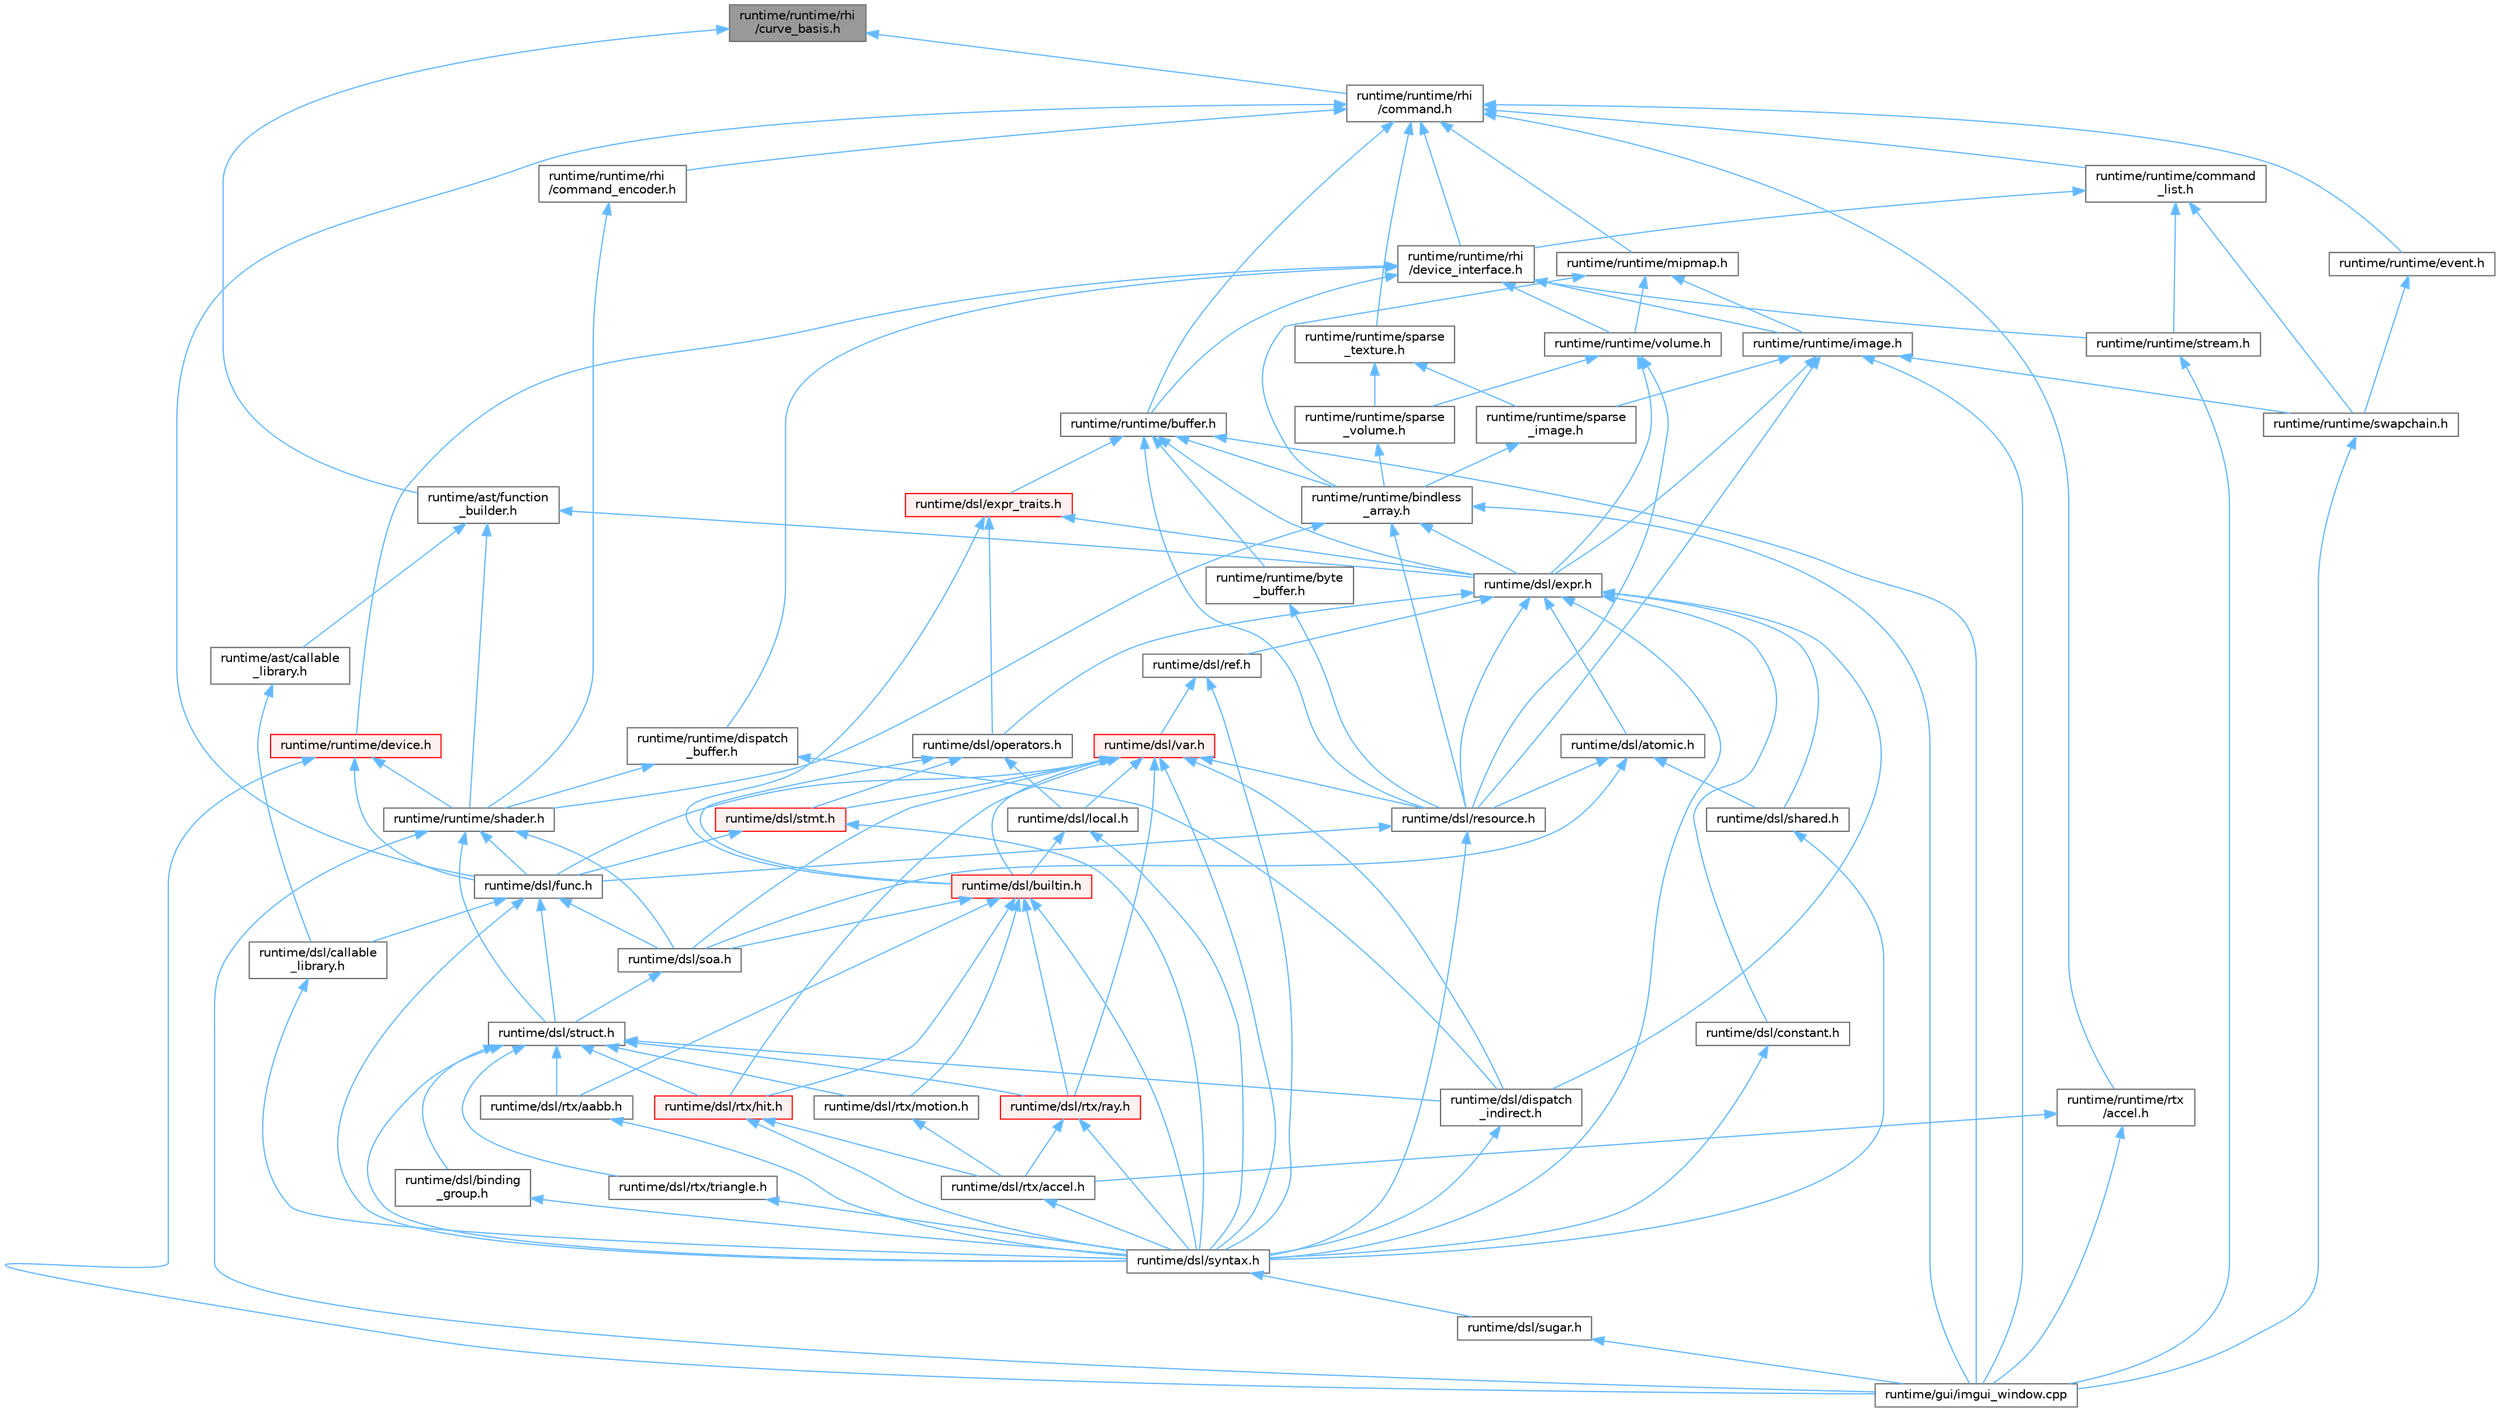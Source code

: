 digraph "runtime/runtime/rhi/curve_basis.h"
{
 // LATEX_PDF_SIZE
  bgcolor="transparent";
  edge [fontname=Helvetica,fontsize=10,labelfontname=Helvetica,labelfontsize=10];
  node [fontname=Helvetica,fontsize=10,shape=box,height=0.2,width=0.4];
  Node1 [id="Node000001",label="runtime/runtime/rhi\l/curve_basis.h",height=0.2,width=0.4,color="gray40", fillcolor="grey60", style="filled", fontcolor="black",tooltip=" "];
  Node1 -> Node2 [id="edge1_Node000001_Node000002",dir="back",color="steelblue1",style="solid",tooltip=" "];
  Node2 [id="Node000002",label="runtime/ast/function\l_builder.h",height=0.2,width=0.4,color="grey40", fillcolor="white", style="filled",URL="$function__builder_8h.html",tooltip=" "];
  Node2 -> Node3 [id="edge2_Node000002_Node000003",dir="back",color="steelblue1",style="solid",tooltip=" "];
  Node3 [id="Node000003",label="runtime/ast/callable\l_library.h",height=0.2,width=0.4,color="grey40", fillcolor="white", style="filled",URL="$ast_2callable__library_8h.html",tooltip=" "];
  Node3 -> Node4 [id="edge3_Node000003_Node000004",dir="back",color="steelblue1",style="solid",tooltip=" "];
  Node4 [id="Node000004",label="runtime/dsl/callable\l_library.h",height=0.2,width=0.4,color="grey40", fillcolor="white", style="filled",URL="$dsl_2callable__library_8h.html",tooltip=" "];
  Node4 -> Node5 [id="edge4_Node000004_Node000005",dir="back",color="steelblue1",style="solid",tooltip=" "];
  Node5 [id="Node000005",label="runtime/dsl/syntax.h",height=0.2,width=0.4,color="grey40", fillcolor="white", style="filled",URL="$syntax_8h.html",tooltip=" "];
  Node5 -> Node6 [id="edge5_Node000005_Node000006",dir="back",color="steelblue1",style="solid",tooltip=" "];
  Node6 [id="Node000006",label="runtime/dsl/sugar.h",height=0.2,width=0.4,color="grey40", fillcolor="white", style="filled",URL="$sugar_8h.html",tooltip=" "];
  Node6 -> Node7 [id="edge6_Node000006_Node000007",dir="back",color="steelblue1",style="solid",tooltip=" "];
  Node7 [id="Node000007",label="runtime/gui/imgui_window.cpp",height=0.2,width=0.4,color="grey40", fillcolor="white", style="filled",URL="$imgui__window_8cpp.html",tooltip=" "];
  Node2 -> Node8 [id="edge7_Node000002_Node000008",dir="back",color="steelblue1",style="solid",tooltip=" "];
  Node8 [id="Node000008",label="runtime/dsl/expr.h",height=0.2,width=0.4,color="grey40", fillcolor="white", style="filled",URL="$expr_8h.html",tooltip=" "];
  Node8 -> Node9 [id="edge8_Node000008_Node000009",dir="back",color="steelblue1",style="solid",tooltip=" "];
  Node9 [id="Node000009",label="runtime/dsl/atomic.h",height=0.2,width=0.4,color="grey40", fillcolor="white", style="filled",URL="$dsl_2atomic_8h.html",tooltip=" "];
  Node9 -> Node10 [id="edge9_Node000009_Node000010",dir="back",color="steelblue1",style="solid",tooltip=" "];
  Node10 [id="Node000010",label="runtime/dsl/resource.h",height=0.2,width=0.4,color="grey40", fillcolor="white", style="filled",URL="$dsl_2resource_8h.html",tooltip=" "];
  Node10 -> Node11 [id="edge10_Node000010_Node000011",dir="back",color="steelblue1",style="solid",tooltip=" "];
  Node11 [id="Node000011",label="runtime/dsl/func.h",height=0.2,width=0.4,color="grey40", fillcolor="white", style="filled",URL="$func_8h.html",tooltip=" "];
  Node11 -> Node4 [id="edge11_Node000011_Node000004",dir="back",color="steelblue1",style="solid",tooltip=" "];
  Node11 -> Node12 [id="edge12_Node000011_Node000012",dir="back",color="steelblue1",style="solid",tooltip=" "];
  Node12 [id="Node000012",label="runtime/dsl/soa.h",height=0.2,width=0.4,color="grey40", fillcolor="white", style="filled",URL="$soa_8h.html",tooltip=" "];
  Node12 -> Node13 [id="edge13_Node000012_Node000013",dir="back",color="steelblue1",style="solid",tooltip=" "];
  Node13 [id="Node000013",label="runtime/dsl/struct.h",height=0.2,width=0.4,color="grey40", fillcolor="white", style="filled",URL="$struct_8h.html",tooltip=" "];
  Node13 -> Node14 [id="edge14_Node000013_Node000014",dir="back",color="steelblue1",style="solid",tooltip=" "];
  Node14 [id="Node000014",label="runtime/dsl/binding\l_group.h",height=0.2,width=0.4,color="grey40", fillcolor="white", style="filled",URL="$binding__group_8h.html",tooltip=" "];
  Node14 -> Node5 [id="edge15_Node000014_Node000005",dir="back",color="steelblue1",style="solid",tooltip=" "];
  Node13 -> Node15 [id="edge16_Node000013_Node000015",dir="back",color="steelblue1",style="solid",tooltip=" "];
  Node15 [id="Node000015",label="runtime/dsl/dispatch\l_indirect.h",height=0.2,width=0.4,color="grey40", fillcolor="white", style="filled",URL="$dispatch__indirect_8h.html",tooltip=" "];
  Node15 -> Node5 [id="edge17_Node000015_Node000005",dir="back",color="steelblue1",style="solid",tooltip=" "];
  Node13 -> Node16 [id="edge18_Node000013_Node000016",dir="back",color="steelblue1",style="solid",tooltip=" "];
  Node16 [id="Node000016",label="runtime/dsl/rtx/aabb.h",height=0.2,width=0.4,color="grey40", fillcolor="white", style="filled",URL="$dsl_2rtx_2aabb_8h.html",tooltip=" "];
  Node16 -> Node5 [id="edge19_Node000016_Node000005",dir="back",color="steelblue1",style="solid",tooltip=" "];
  Node13 -> Node17 [id="edge20_Node000013_Node000017",dir="back",color="steelblue1",style="solid",tooltip=" "];
  Node17 [id="Node000017",label="runtime/dsl/rtx/hit.h",height=0.2,width=0.4,color="red", fillcolor="#FFF0F0", style="filled",URL="$dsl_2rtx_2hit_8h.html",tooltip=" "];
  Node17 -> Node18 [id="edge21_Node000017_Node000018",dir="back",color="steelblue1",style="solid",tooltip=" "];
  Node18 [id="Node000018",label="runtime/dsl/rtx/accel.h",height=0.2,width=0.4,color="grey40", fillcolor="white", style="filled",URL="$dsl_2rtx_2accel_8h.html",tooltip=" "];
  Node18 -> Node5 [id="edge22_Node000018_Node000005",dir="back",color="steelblue1",style="solid",tooltip=" "];
  Node17 -> Node5 [id="edge23_Node000017_Node000005",dir="back",color="steelblue1",style="solid",tooltip=" "];
  Node13 -> Node20 [id="edge24_Node000013_Node000020",dir="back",color="steelblue1",style="solid",tooltip=" "];
  Node20 [id="Node000020",label="runtime/dsl/rtx/motion.h",height=0.2,width=0.4,color="grey40", fillcolor="white", style="filled",URL="$motion_8h.html",tooltip=" "];
  Node20 -> Node18 [id="edge25_Node000020_Node000018",dir="back",color="steelblue1",style="solid",tooltip=" "];
  Node13 -> Node21 [id="edge26_Node000013_Node000021",dir="back",color="steelblue1",style="solid",tooltip=" "];
  Node21 [id="Node000021",label="runtime/dsl/rtx/ray.h",height=0.2,width=0.4,color="red", fillcolor="#FFF0F0", style="filled",URL="$dsl_2rtx_2ray_8h.html",tooltip=" "];
  Node21 -> Node18 [id="edge27_Node000021_Node000018",dir="back",color="steelblue1",style="solid",tooltip=" "];
  Node21 -> Node5 [id="edge28_Node000021_Node000005",dir="back",color="steelblue1",style="solid",tooltip=" "];
  Node13 -> Node22 [id="edge29_Node000013_Node000022",dir="back",color="steelblue1",style="solid",tooltip=" "];
  Node22 [id="Node000022",label="runtime/dsl/rtx/triangle.h",height=0.2,width=0.4,color="grey40", fillcolor="white", style="filled",URL="$dsl_2rtx_2triangle_8h.html",tooltip=" "];
  Node22 -> Node5 [id="edge30_Node000022_Node000005",dir="back",color="steelblue1",style="solid",tooltip=" "];
  Node13 -> Node5 [id="edge31_Node000013_Node000005",dir="back",color="steelblue1",style="solid",tooltip=" "];
  Node11 -> Node13 [id="edge32_Node000011_Node000013",dir="back",color="steelblue1",style="solid",tooltip=" "];
  Node11 -> Node5 [id="edge33_Node000011_Node000005",dir="back",color="steelblue1",style="solid",tooltip=" "];
  Node10 -> Node5 [id="edge34_Node000010_Node000005",dir="back",color="steelblue1",style="solid",tooltip=" "];
  Node9 -> Node23 [id="edge35_Node000009_Node000023",dir="back",color="steelblue1",style="solid",tooltip=" "];
  Node23 [id="Node000023",label="runtime/dsl/shared.h",height=0.2,width=0.4,color="grey40", fillcolor="white", style="filled",URL="$shared_8h.html",tooltip=" "];
  Node23 -> Node5 [id="edge36_Node000023_Node000005",dir="back",color="steelblue1",style="solid",tooltip=" "];
  Node9 -> Node12 [id="edge37_Node000009_Node000012",dir="back",color="steelblue1",style="solid",tooltip=" "];
  Node8 -> Node24 [id="edge38_Node000008_Node000024",dir="back",color="steelblue1",style="solid",tooltip=" "];
  Node24 [id="Node000024",label="runtime/dsl/constant.h",height=0.2,width=0.4,color="grey40", fillcolor="white", style="filled",URL="$constant_8h.html",tooltip=" "];
  Node24 -> Node5 [id="edge39_Node000024_Node000005",dir="back",color="steelblue1",style="solid",tooltip=" "];
  Node8 -> Node15 [id="edge40_Node000008_Node000015",dir="back",color="steelblue1",style="solid",tooltip=" "];
  Node8 -> Node25 [id="edge41_Node000008_Node000025",dir="back",color="steelblue1",style="solid",tooltip=" "];
  Node25 [id="Node000025",label="runtime/dsl/operators.h",height=0.2,width=0.4,color="grey40", fillcolor="white", style="filled",URL="$operators_8h.html",tooltip=" "];
  Node25 -> Node26 [id="edge42_Node000025_Node000026",dir="back",color="steelblue1",style="solid",tooltip=" "];
  Node26 [id="Node000026",label="runtime/dsl/builtin.h",height=0.2,width=0.4,color="red", fillcolor="#FFF0F0", style="filled",URL="$builtin_8h.html",tooltip=" "];
  Node26 -> Node16 [id="edge43_Node000026_Node000016",dir="back",color="steelblue1",style="solid",tooltip=" "];
  Node26 -> Node17 [id="edge44_Node000026_Node000017",dir="back",color="steelblue1",style="solid",tooltip=" "];
  Node26 -> Node20 [id="edge45_Node000026_Node000020",dir="back",color="steelblue1",style="solid",tooltip=" "];
  Node26 -> Node21 [id="edge46_Node000026_Node000021",dir="back",color="steelblue1",style="solid",tooltip=" "];
  Node26 -> Node12 [id="edge47_Node000026_Node000012",dir="back",color="steelblue1",style="solid",tooltip=" "];
  Node26 -> Node5 [id="edge48_Node000026_Node000005",dir="back",color="steelblue1",style="solid",tooltip=" "];
  Node25 -> Node28 [id="edge49_Node000025_Node000028",dir="back",color="steelblue1",style="solid",tooltip=" "];
  Node28 [id="Node000028",label="runtime/dsl/local.h",height=0.2,width=0.4,color="grey40", fillcolor="white", style="filled",URL="$local_8h.html",tooltip=" "];
  Node28 -> Node26 [id="edge50_Node000028_Node000026",dir="back",color="steelblue1",style="solid",tooltip=" "];
  Node28 -> Node5 [id="edge51_Node000028_Node000005",dir="back",color="steelblue1",style="solid",tooltip=" "];
  Node25 -> Node29 [id="edge52_Node000025_Node000029",dir="back",color="steelblue1",style="solid",tooltip=" "];
  Node29 [id="Node000029",label="runtime/dsl/stmt.h",height=0.2,width=0.4,color="red", fillcolor="#FFF0F0", style="filled",URL="$stmt_8h.html",tooltip=" "];
  Node29 -> Node11 [id="edge53_Node000029_Node000011",dir="back",color="steelblue1",style="solid",tooltip=" "];
  Node29 -> Node5 [id="edge54_Node000029_Node000005",dir="back",color="steelblue1",style="solid",tooltip=" "];
  Node8 -> Node30 [id="edge55_Node000008_Node000030",dir="back",color="steelblue1",style="solid",tooltip=" "];
  Node30 [id="Node000030",label="runtime/dsl/ref.h",height=0.2,width=0.4,color="grey40", fillcolor="white", style="filled",URL="$ref_8h.html",tooltip=" "];
  Node30 -> Node5 [id="edge56_Node000030_Node000005",dir="back",color="steelblue1",style="solid",tooltip=" "];
  Node30 -> Node31 [id="edge57_Node000030_Node000031",dir="back",color="steelblue1",style="solid",tooltip=" "];
  Node31 [id="Node000031",label="runtime/dsl/var.h",height=0.2,width=0.4,color="red", fillcolor="#FFF0F0", style="filled",URL="$var_8h.html",tooltip=" "];
  Node31 -> Node26 [id="edge58_Node000031_Node000026",dir="back",color="steelblue1",style="solid",tooltip=" "];
  Node31 -> Node15 [id="edge59_Node000031_Node000015",dir="back",color="steelblue1",style="solid",tooltip=" "];
  Node31 -> Node11 [id="edge60_Node000031_Node000011",dir="back",color="steelblue1",style="solid",tooltip=" "];
  Node31 -> Node28 [id="edge61_Node000031_Node000028",dir="back",color="steelblue1",style="solid",tooltip=" "];
  Node31 -> Node10 [id="edge62_Node000031_Node000010",dir="back",color="steelblue1",style="solid",tooltip=" "];
  Node31 -> Node17 [id="edge63_Node000031_Node000017",dir="back",color="steelblue1",style="solid",tooltip=" "];
  Node31 -> Node21 [id="edge64_Node000031_Node000021",dir="back",color="steelblue1",style="solid",tooltip=" "];
  Node31 -> Node12 [id="edge65_Node000031_Node000012",dir="back",color="steelblue1",style="solid",tooltip=" "];
  Node31 -> Node29 [id="edge66_Node000031_Node000029",dir="back",color="steelblue1",style="solid",tooltip=" "];
  Node31 -> Node5 [id="edge67_Node000031_Node000005",dir="back",color="steelblue1",style="solid",tooltip=" "];
  Node8 -> Node10 [id="edge68_Node000008_Node000010",dir="back",color="steelblue1",style="solid",tooltip=" "];
  Node8 -> Node23 [id="edge69_Node000008_Node000023",dir="back",color="steelblue1",style="solid",tooltip=" "];
  Node8 -> Node5 [id="edge70_Node000008_Node000005",dir="back",color="steelblue1",style="solid",tooltip=" "];
  Node2 -> Node33 [id="edge71_Node000002_Node000033",dir="back",color="steelblue1",style="solid",tooltip=" "];
  Node33 [id="Node000033",label="runtime/runtime/shader.h",height=0.2,width=0.4,color="grey40", fillcolor="white", style="filled",URL="$shader_8h.html",tooltip=" "];
  Node33 -> Node11 [id="edge72_Node000033_Node000011",dir="back",color="steelblue1",style="solid",tooltip=" "];
  Node33 -> Node12 [id="edge73_Node000033_Node000012",dir="back",color="steelblue1",style="solid",tooltip=" "];
  Node33 -> Node13 [id="edge74_Node000033_Node000013",dir="back",color="steelblue1",style="solid",tooltip=" "];
  Node33 -> Node7 [id="edge75_Node000033_Node000007",dir="back",color="steelblue1",style="solid",tooltip=" "];
  Node1 -> Node34 [id="edge76_Node000001_Node000034",dir="back",color="steelblue1",style="solid",tooltip=" "];
  Node34 [id="Node000034",label="runtime/runtime/rhi\l/command.h",height=0.2,width=0.4,color="grey40", fillcolor="white", style="filled",URL="$command_8h.html",tooltip=" "];
  Node34 -> Node11 [id="edge77_Node000034_Node000011",dir="back",color="steelblue1",style="solid",tooltip=" "];
  Node34 -> Node35 [id="edge78_Node000034_Node000035",dir="back",color="steelblue1",style="solid",tooltip=" "];
  Node35 [id="Node000035",label="runtime/runtime/buffer.h",height=0.2,width=0.4,color="grey40", fillcolor="white", style="filled",URL="$buffer_8h.html",tooltip=" "];
  Node35 -> Node8 [id="edge79_Node000035_Node000008",dir="back",color="steelblue1",style="solid",tooltip=" "];
  Node35 -> Node36 [id="edge80_Node000035_Node000036",dir="back",color="steelblue1",style="solid",tooltip=" "];
  Node36 [id="Node000036",label="runtime/dsl/expr_traits.h",height=0.2,width=0.4,color="red", fillcolor="#FFF0F0", style="filled",URL="$expr__traits_8h.html",tooltip=" "];
  Node36 -> Node26 [id="edge81_Node000036_Node000026",dir="back",color="steelblue1",style="solid",tooltip=" "];
  Node36 -> Node8 [id="edge82_Node000036_Node000008",dir="back",color="steelblue1",style="solid",tooltip=" "];
  Node36 -> Node25 [id="edge83_Node000036_Node000025",dir="back",color="steelblue1",style="solid",tooltip=" "];
  Node35 -> Node10 [id="edge84_Node000035_Node000010",dir="back",color="steelblue1",style="solid",tooltip=" "];
  Node35 -> Node7 [id="edge85_Node000035_Node000007",dir="back",color="steelblue1",style="solid",tooltip=" "];
  Node35 -> Node37 [id="edge86_Node000035_Node000037",dir="back",color="steelblue1",style="solid",tooltip=" "];
  Node37 [id="Node000037",label="runtime/runtime/bindless\l_array.h",height=0.2,width=0.4,color="grey40", fillcolor="white", style="filled",URL="$bindless__array_8h.html",tooltip=" "];
  Node37 -> Node8 [id="edge87_Node000037_Node000008",dir="back",color="steelblue1",style="solid",tooltip=" "];
  Node37 -> Node10 [id="edge88_Node000037_Node000010",dir="back",color="steelblue1",style="solid",tooltip=" "];
  Node37 -> Node7 [id="edge89_Node000037_Node000007",dir="back",color="steelblue1",style="solid",tooltip=" "];
  Node37 -> Node33 [id="edge90_Node000037_Node000033",dir="back",color="steelblue1",style="solid",tooltip=" "];
  Node35 -> Node38 [id="edge91_Node000035_Node000038",dir="back",color="steelblue1",style="solid",tooltip=" "];
  Node38 [id="Node000038",label="runtime/runtime/byte\l_buffer.h",height=0.2,width=0.4,color="grey40", fillcolor="white", style="filled",URL="$byte__buffer_8h.html",tooltip=" "];
  Node38 -> Node10 [id="edge92_Node000038_Node000010",dir="back",color="steelblue1",style="solid",tooltip=" "];
  Node34 -> Node39 [id="edge93_Node000034_Node000039",dir="back",color="steelblue1",style="solid",tooltip=" "];
  Node39 [id="Node000039",label="runtime/runtime/command\l_list.h",height=0.2,width=0.4,color="grey40", fillcolor="white", style="filled",URL="$command__list_8h.html",tooltip=" "];
  Node39 -> Node40 [id="edge94_Node000039_Node000040",dir="back",color="steelblue1",style="solid",tooltip=" "];
  Node40 [id="Node000040",label="runtime/runtime/rhi\l/device_interface.h",height=0.2,width=0.4,color="grey40", fillcolor="white", style="filled",URL="$device__interface_8h.html",tooltip=" "];
  Node40 -> Node35 [id="edge95_Node000040_Node000035",dir="back",color="steelblue1",style="solid",tooltip=" "];
  Node40 -> Node41 [id="edge96_Node000040_Node000041",dir="back",color="steelblue1",style="solid",tooltip=" "];
  Node41 [id="Node000041",label="runtime/runtime/device.h",height=0.2,width=0.4,color="red", fillcolor="#FFF0F0", style="filled",URL="$device_8h.html",tooltip=" "];
  Node41 -> Node11 [id="edge97_Node000041_Node000011",dir="back",color="steelblue1",style="solid",tooltip=" "];
  Node41 -> Node7 [id="edge98_Node000041_Node000007",dir="back",color="steelblue1",style="solid",tooltip=" "];
  Node41 -> Node33 [id="edge99_Node000041_Node000033",dir="back",color="steelblue1",style="solid",tooltip=" "];
  Node40 -> Node43 [id="edge100_Node000040_Node000043",dir="back",color="steelblue1",style="solid",tooltip=" "];
  Node43 [id="Node000043",label="runtime/runtime/dispatch\l_buffer.h",height=0.2,width=0.4,color="grey40", fillcolor="white", style="filled",URL="$dispatch__buffer_8h.html",tooltip=" "];
  Node43 -> Node15 [id="edge101_Node000043_Node000015",dir="back",color="steelblue1",style="solid",tooltip=" "];
  Node43 -> Node33 [id="edge102_Node000043_Node000033",dir="back",color="steelblue1",style="solid",tooltip=" "];
  Node40 -> Node44 [id="edge103_Node000040_Node000044",dir="back",color="steelblue1",style="solid",tooltip=" "];
  Node44 [id="Node000044",label="runtime/runtime/image.h",height=0.2,width=0.4,color="grey40", fillcolor="white", style="filled",URL="$image_8h.html",tooltip=" "];
  Node44 -> Node8 [id="edge104_Node000044_Node000008",dir="back",color="steelblue1",style="solid",tooltip=" "];
  Node44 -> Node10 [id="edge105_Node000044_Node000010",dir="back",color="steelblue1",style="solid",tooltip=" "];
  Node44 -> Node7 [id="edge106_Node000044_Node000007",dir="back",color="steelblue1",style="solid",tooltip=" "];
  Node44 -> Node45 [id="edge107_Node000044_Node000045",dir="back",color="steelblue1",style="solid",tooltip=" "];
  Node45 [id="Node000045",label="runtime/runtime/sparse\l_image.h",height=0.2,width=0.4,color="grey40", fillcolor="white", style="filled",URL="$sparse__image_8h.html",tooltip=" "];
  Node45 -> Node37 [id="edge108_Node000045_Node000037",dir="back",color="steelblue1",style="solid",tooltip=" "];
  Node44 -> Node46 [id="edge109_Node000044_Node000046",dir="back",color="steelblue1",style="solid",tooltip=" "];
  Node46 [id="Node000046",label="runtime/runtime/swapchain.h",height=0.2,width=0.4,color="grey40", fillcolor="white", style="filled",URL="$swapchain_8h.html",tooltip=" "];
  Node46 -> Node7 [id="edge110_Node000046_Node000007",dir="back",color="steelblue1",style="solid",tooltip=" "];
  Node40 -> Node47 [id="edge111_Node000040_Node000047",dir="back",color="steelblue1",style="solid",tooltip=" "];
  Node47 [id="Node000047",label="runtime/runtime/stream.h",height=0.2,width=0.4,color="grey40", fillcolor="white", style="filled",URL="$stream_8h.html",tooltip=" "];
  Node47 -> Node7 [id="edge112_Node000047_Node000007",dir="back",color="steelblue1",style="solid",tooltip=" "];
  Node40 -> Node48 [id="edge113_Node000040_Node000048",dir="back",color="steelblue1",style="solid",tooltip=" "];
  Node48 [id="Node000048",label="runtime/runtime/volume.h",height=0.2,width=0.4,color="grey40", fillcolor="white", style="filled",URL="$volume_8h.html",tooltip=" "];
  Node48 -> Node8 [id="edge114_Node000048_Node000008",dir="back",color="steelblue1",style="solid",tooltip=" "];
  Node48 -> Node10 [id="edge115_Node000048_Node000010",dir="back",color="steelblue1",style="solid",tooltip=" "];
  Node48 -> Node49 [id="edge116_Node000048_Node000049",dir="back",color="steelblue1",style="solid",tooltip=" "];
  Node49 [id="Node000049",label="runtime/runtime/sparse\l_volume.h",height=0.2,width=0.4,color="grey40", fillcolor="white", style="filled",URL="$sparse__volume_8h.html",tooltip=" "];
  Node49 -> Node37 [id="edge117_Node000049_Node000037",dir="back",color="steelblue1",style="solid",tooltip=" "];
  Node39 -> Node47 [id="edge118_Node000039_Node000047",dir="back",color="steelblue1",style="solid",tooltip=" "];
  Node39 -> Node46 [id="edge119_Node000039_Node000046",dir="back",color="steelblue1",style="solid",tooltip=" "];
  Node34 -> Node50 [id="edge120_Node000034_Node000050",dir="back",color="steelblue1",style="solid",tooltip=" "];
  Node50 [id="Node000050",label="runtime/runtime/event.h",height=0.2,width=0.4,color="grey40", fillcolor="white", style="filled",URL="$event_8h.html",tooltip=" "];
  Node50 -> Node46 [id="edge121_Node000050_Node000046",dir="back",color="steelblue1",style="solid",tooltip=" "];
  Node34 -> Node51 [id="edge122_Node000034_Node000051",dir="back",color="steelblue1",style="solid",tooltip=" "];
  Node51 [id="Node000051",label="runtime/runtime/mipmap.h",height=0.2,width=0.4,color="grey40", fillcolor="white", style="filled",URL="$mipmap_8h.html",tooltip=" "];
  Node51 -> Node37 [id="edge123_Node000051_Node000037",dir="back",color="steelblue1",style="solid",tooltip=" "];
  Node51 -> Node44 [id="edge124_Node000051_Node000044",dir="back",color="steelblue1",style="solid",tooltip=" "];
  Node51 -> Node48 [id="edge125_Node000051_Node000048",dir="back",color="steelblue1",style="solid",tooltip=" "];
  Node34 -> Node52 [id="edge126_Node000034_Node000052",dir="back",color="steelblue1",style="solid",tooltip=" "];
  Node52 [id="Node000052",label="runtime/runtime/rhi\l/command_encoder.h",height=0.2,width=0.4,color="grey40", fillcolor="white", style="filled",URL="$command__encoder_8h.html",tooltip=" "];
  Node52 -> Node33 [id="edge127_Node000052_Node000033",dir="back",color="steelblue1",style="solid",tooltip=" "];
  Node34 -> Node40 [id="edge128_Node000034_Node000040",dir="back",color="steelblue1",style="solid",tooltip=" "];
  Node34 -> Node53 [id="edge129_Node000034_Node000053",dir="back",color="steelblue1",style="solid",tooltip=" "];
  Node53 [id="Node000053",label="runtime/runtime/rtx\l/accel.h",height=0.2,width=0.4,color="grey40", fillcolor="white", style="filled",URL="$runtime_2rtx_2accel_8h.html",tooltip=" "];
  Node53 -> Node18 [id="edge130_Node000053_Node000018",dir="back",color="steelblue1",style="solid",tooltip=" "];
  Node53 -> Node7 [id="edge131_Node000053_Node000007",dir="back",color="steelblue1",style="solid",tooltip=" "];
  Node34 -> Node54 [id="edge132_Node000034_Node000054",dir="back",color="steelblue1",style="solid",tooltip=" "];
  Node54 [id="Node000054",label="runtime/runtime/sparse\l_texture.h",height=0.2,width=0.4,color="grey40", fillcolor="white", style="filled",URL="$sparse__texture_8h.html",tooltip=" "];
  Node54 -> Node45 [id="edge133_Node000054_Node000045",dir="back",color="steelblue1",style="solid",tooltip=" "];
  Node54 -> Node49 [id="edge134_Node000054_Node000049",dir="back",color="steelblue1",style="solid",tooltip=" "];
}
